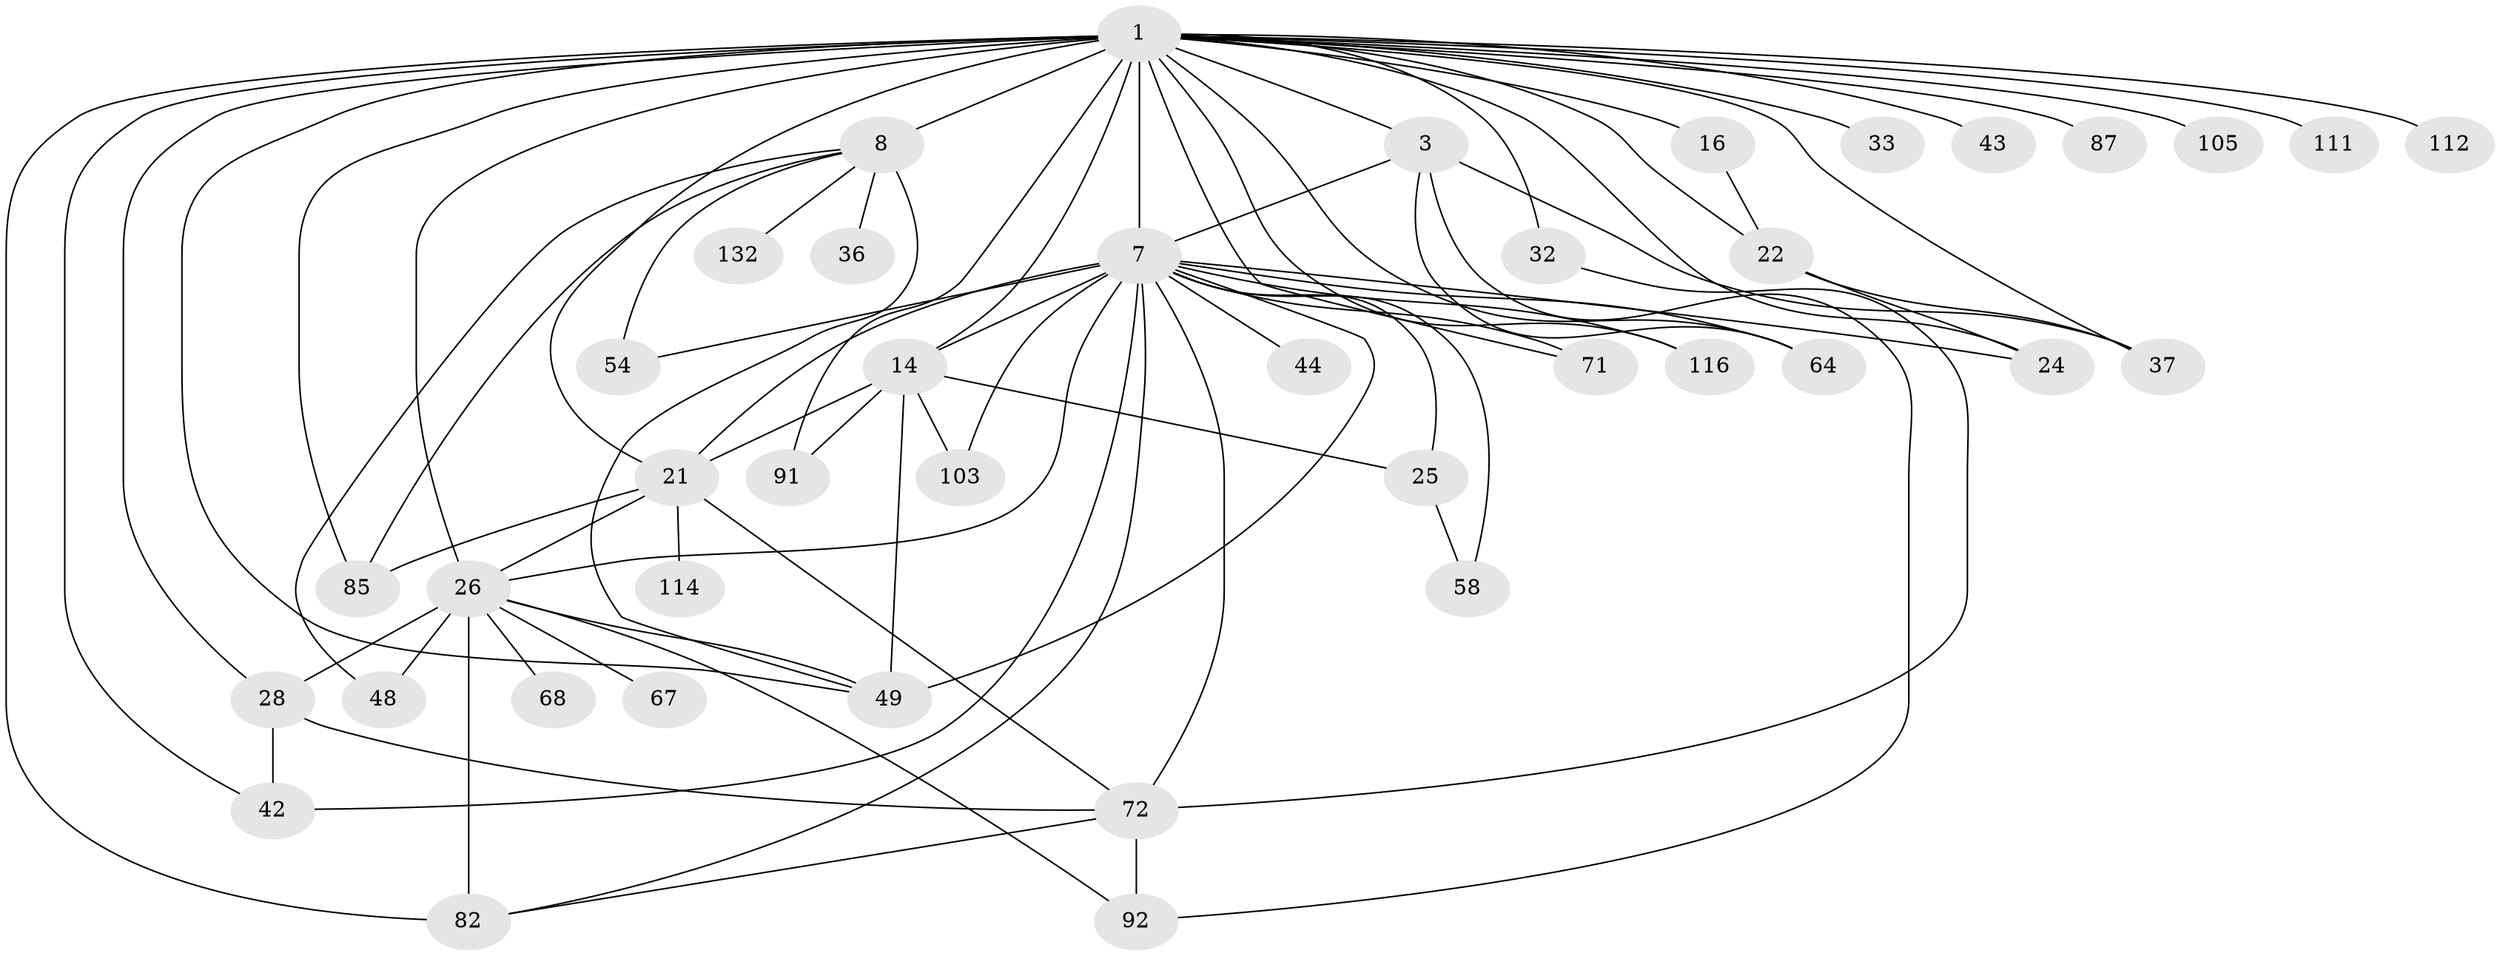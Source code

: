 // original degree distribution, {6: 0.04411764705882353, 7: 0.014705882352941176, 5: 0.10294117647058823, 4: 0.11029411764705882, 8: 0.014705882352941176, 3: 0.22794117647058823, 2: 0.3014705882352941, 1: 0.18382352941176472}
// Generated by graph-tools (version 1.1) at 2025/17/03/04/25 18:17:12]
// undirected, 40 vertices, 77 edges
graph export_dot {
graph [start="1"]
  node [color=gray90,style=filled];
  1 [super="+75+45+127+41+38+2"];
  3 [super="+97+95+18"];
  7 [super="+52+10"];
  8 [super="+40+34+31+61+13"];
  14 [super="+15"];
  16;
  21 [super="+73+86+23"];
  22 [super="+47"];
  24 [super="+59"];
  25;
  26 [super="+83+39+27"];
  28 [super="+122"];
  32;
  33;
  36 [super="+89"];
  37;
  42;
  43;
  44;
  48;
  49 [super="+56+55+74"];
  54 [super="+100"];
  58;
  64 [super="+107+78"];
  67;
  68;
  71;
  72 [super="+121"];
  82 [super="+115+106"];
  85;
  87;
  91 [super="+102"];
  92 [super="+108"];
  103;
  105;
  111;
  112;
  114;
  116;
  132;
  1 -- 85;
  1 -- 64;
  1 -- 49;
  1 -- 7 [weight=4];
  1 -- 105;
  1 -- 26 [weight=5];
  1 -- 111;
  1 -- 8 [weight=4];
  1 -- 116;
  1 -- 87;
  1 -- 3 [weight=3];
  1 -- 71;
  1 -- 14 [weight=2];
  1 -- 16;
  1 -- 82 [weight=2];
  1 -- 21 [weight=3];
  1 -- 22;
  1 -- 91;
  1 -- 28;
  1 -- 32;
  1 -- 33 [weight=2];
  1 -- 37;
  1 -- 42;
  1 -- 43;
  1 -- 112;
  1 -- 24;
  3 -- 7 [weight=2];
  3 -- 37;
  3 -- 92;
  3 -- 64;
  7 -- 64;
  7 -- 116;
  7 -- 58;
  7 -- 26;
  7 -- 49;
  7 -- 103;
  7 -- 72 [weight=2];
  7 -- 42;
  7 -- 71;
  7 -- 44;
  7 -- 14;
  7 -- 82;
  7 -- 21;
  7 -- 54;
  7 -- 24;
  7 -- 25;
  8 -- 85;
  8 -- 132;
  8 -- 48;
  8 -- 36;
  8 -- 54;
  8 -- 49;
  14 -- 21;
  14 -- 25;
  14 -- 103;
  14 -- 91;
  14 -- 49;
  16 -- 22;
  21 -- 114;
  21 -- 85;
  21 -- 72;
  21 -- 26;
  22 -- 24;
  22 -- 37;
  25 -- 58;
  26 -- 92;
  26 -- 48;
  26 -- 49;
  26 -- 82 [weight=2];
  26 -- 28;
  26 -- 67;
  26 -- 68;
  28 -- 72;
  28 -- 42;
  32 -- 72;
  72 -- 92;
  72 -- 82;
}
